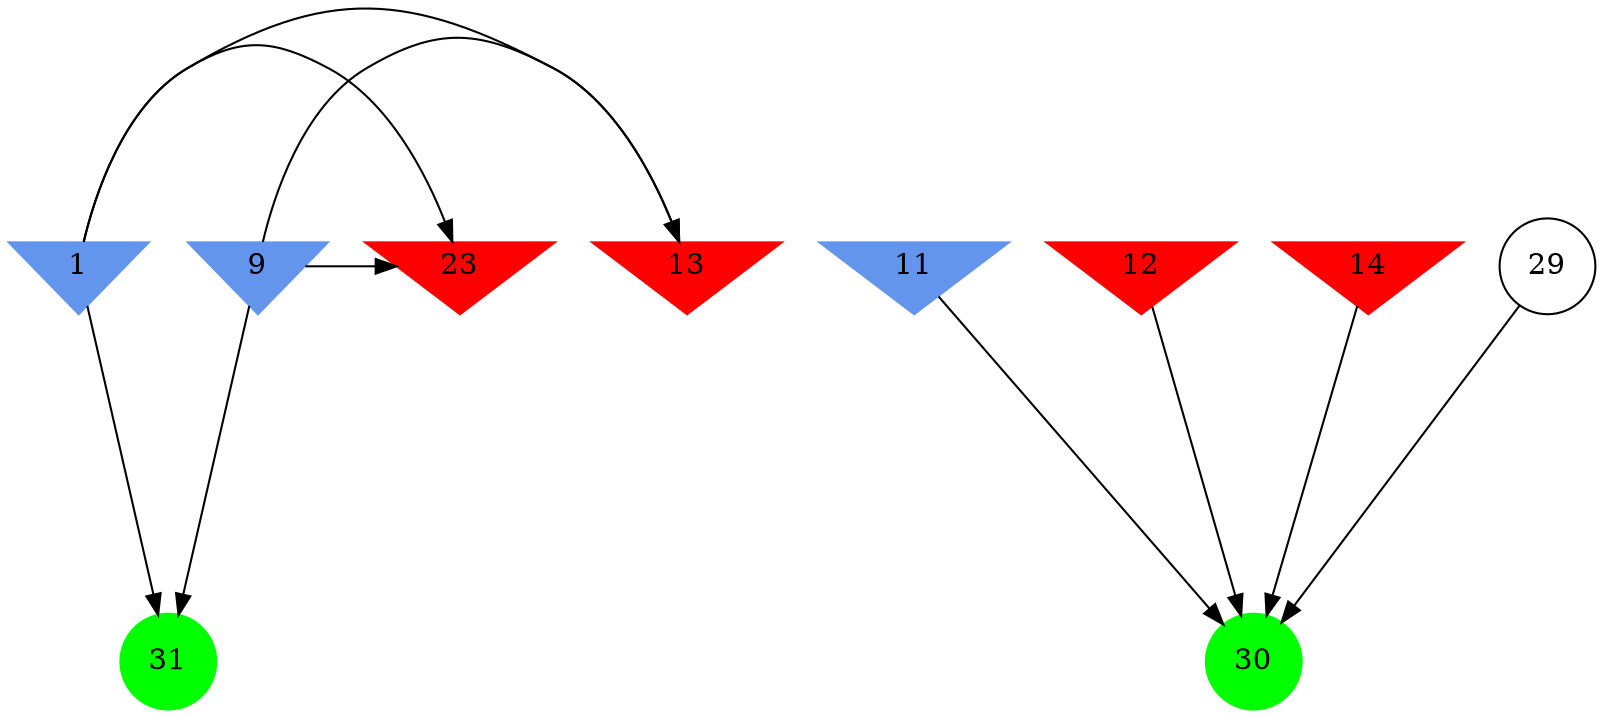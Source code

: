 digraph brain {
	ranksep=2.0;
	1 [shape=invtriangle,style=filled,color=cornflowerblue];
	9 [shape=invtriangle,style=filled,color=cornflowerblue];
	11 [shape=invtriangle,style=filled,color=cornflowerblue];
	12 [shape=invtriangle,style=filled,color=red];
	13 [shape=invtriangle,style=filled,color=red];
	14 [shape=invtriangle,style=filled,color=red];
	23 [shape=invtriangle,style=filled,color=red];
	29 [shape=circle,color=black];
	30 [shape=circle,style=filled,color=green];
	31 [shape=circle,style=filled,color=green];
	11	->	30;
	12	->	30;
	29	->	30;
	14	->	30;
	1	->	31;
	1	->	23;
	1	->	13;
	9	->	31;
	9	->	23;
	9	->	13;
	{ rank=same; 1; 9; 11; 12; 13; 14; 23; }
	{ rank=same; 29; }
	{ rank=same; 30; 31; }
}

